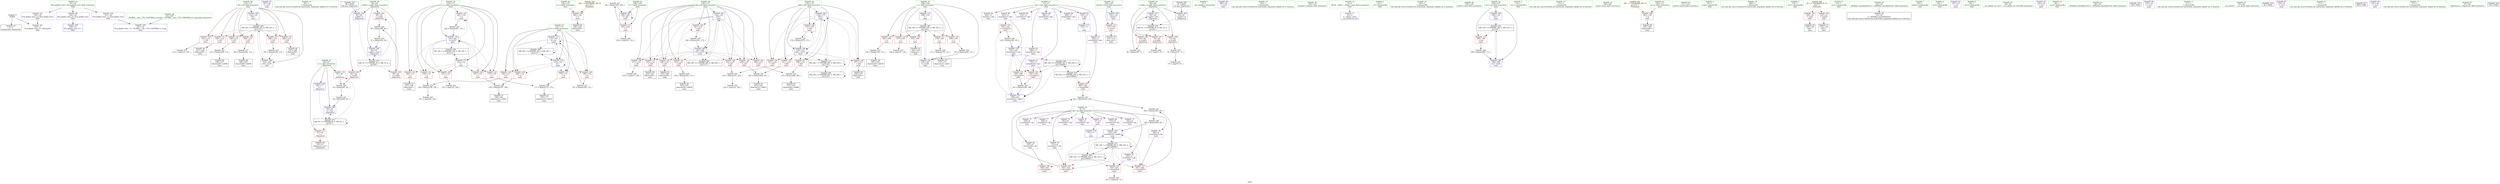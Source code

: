 digraph "SVFG" {
	label="SVFG";

	Node0x55981d3327c0 [shape=record,color=grey,label="{NodeID: 0\nNullPtr}"];
	Node0x55981d3327c0 -> Node0x55981d3539e0[style=solid];
	Node0x55981d3327c0 -> Node0x55981d35b7f0[style=solid];
	Node0x55981d36edd0 [shape=record,color=black,label="{NodeID: 263\nMR_22V_3 = PHI(MR_22V_4, MR_22V_2, )\npts\{115 \}\n}"];
	Node0x55981d36edd0 -> Node0x55981d359ec0[style=dashed];
	Node0x55981d36edd0 -> Node0x55981d359f90[style=dashed];
	Node0x55981d36edd0 -> Node0x55981d35a060[style=dashed];
	Node0x55981d36edd0 -> Node0x55981d35a130[style=dashed];
	Node0x55981d36edd0 -> Node0x55981d35a200[style=dashed];
	Node0x55981d36edd0 -> Node0x55981d35a2d0[style=dashed];
	Node0x55981d36edd0 -> Node0x55981d35cc70[style=dashed];
	Node0x55981d35c790 [shape=record,color=blue,label="{NodeID: 180\n114\<--125\ni30\<--\nmain\n}"];
	Node0x55981d35c790 -> Node0x55981d36edd0[style=dashed];
	Node0x55981d3543c0 [shape=record,color=purple,label="{NodeID: 97\n297\<--26\n\<--.str.5\nmain\n}"];
	Node0x55981d3463e0 [shape=record,color=green,label="{NodeID: 14\n85\<--1\n\<--dummyObj\nCan only get source location for instruction, argument, global var or function.}"];
	Node0x55981d353f90 [shape=record,color=red,label="{NodeID: 111\n97\<--66\n\<--s\n_Z4powwxx\n}"];
	Node0x55981d353f90 -> Node0x55981d354c00[style=solid];
	Node0x55981d352a40 [shape=record,color=green,label="{NodeID: 28\n62\<--63\na.addr\<--a.addr_field_insensitive\n_Z4powwxx\n}"];
	Node0x55981d352a40 -> Node0x55981d354a00[style=solid];
	Node0x55981d352a40 -> Node0x55981d353ab0[style=solid];
	Node0x55981d352a40 -> Node0x55981d353b80[style=solid];
	Node0x55981d352a40 -> Node0x55981d35b8f0[style=solid];
	Node0x55981d352a40 -> Node0x55981d35bc30[style=solid];
	Node0x55981d359ab0 [shape=record,color=red,label="{NodeID: 125\n201\<--110\n\<--j\nmain\n}"];
	Node0x55981d359ab0 -> Node0x55981d3611f0[style=solid];
	Node0x55981d353510 [shape=record,color=green,label="{NodeID: 42\n122\<--123\nn\<--n_field_insensitive\nmain\n}"];
	Node0x55981d353510 -> Node0x55981d35af00[style=solid];
	Node0x55981d360170 [shape=record,color=grey,label="{NodeID: 222\n292 = Binary(291, 293, )\n}"];
	Node0x55981d360170 -> Node0x55981d35cd40[style=solid];
	Node0x55981d35a610 [shape=record,color=red,label="{NodeID: 139\n240\<--116\n\<--j34\nmain\n}"];
	Node0x55981d35a610 -> Node0x55981d3602f0[style=solid];
	Node0x55981d3551b0 [shape=record,color=black,label="{NodeID: 56\n185\<--184\nidxprom19\<--add18\nmain\n}"];
	Node0x55981d3838b0 [shape=record,color=black,label="{NodeID: 319\n60 = PHI()\n0th arg _Z4powwxx }"];
	Node0x55981d3838b0 -> Node0x55981d35b8f0[style=solid];
	Node0x55981d361670 [shape=record,color=grey,label="{NodeID: 236\n171 = Binary(170, 172, )\n}"];
	Node0x55981d361670 -> Node0x55981d355010[style=solid];
	Node0x55981d35b170 [shape=record,color=red,label="{NodeID: 153\n192\<--191\n\<--arrayidx23\nmain\n}"];
	Node0x55981d35b170 -> Node0x55981d361970[style=solid];
	Node0x55981d355d10 [shape=record,color=black,label="{NodeID: 70\n101\<--314\nmain_ret\<--\nmain\n}"];
	Node0x55981d358e60 [shape=record,color=grey,label="{NodeID: 250\n154 = cmp(153, 149, )\n}"];
	Node0x55981d35bd00 [shape=record,color=blue,label="{NodeID: 167\n64\<--94\nb.addr\<--shr\n_Z4powwxx\n}"];
	Node0x55981d35bd00 -> Node0x55981d3724d0[style=dashed];
	Node0x55981d356870 [shape=record,color=purple,label="{NodeID: 84\n165\<--11\narrayidx\<--dp1\nmain\n}"];
	Node0x55981d345ca0 [shape=record,color=green,label="{NodeID: 1\n7\<--1\n__dso_handle\<--dummyObj\nGlob }"];
	Node0x55981d36f2d0 [shape=record,color=black,label="{NodeID: 264\nMR_24V_2 = PHI(MR_24V_4, MR_24V_1, )\npts\{117 \}\n}"];
	Node0x55981d36f2d0 -> Node0x55981d35c860[style=dashed];
	Node0x55981d35c860 [shape=record,color=blue,label="{NodeID: 181\n116\<--125\nj34\<--\nmain\n}"];
	Node0x55981d35c860 -> Node0x55981d35a3a0[style=dashed];
	Node0x55981d35c860 -> Node0x55981d35a470[style=dashed];
	Node0x55981d35c860 -> Node0x55981d35a540[style=dashed];
	Node0x55981d35c860 -> Node0x55981d35a610[style=dashed];
	Node0x55981d35c860 -> Node0x55981d35a6e0[style=dashed];
	Node0x55981d35c860 -> Node0x55981d35a7b0[style=dashed];
	Node0x55981d35c860 -> Node0x55981d35a880[style=dashed];
	Node0x55981d35c860 -> Node0x55981d35a950[style=dashed];
	Node0x55981d35c860 -> Node0x55981d35cba0[style=dashed];
	Node0x55981d35c860 -> Node0x55981d36f2d0[style=dashed];
	Node0x55981d354490 [shape=record,color=purple,label="{NodeID: 98\n309\<--28\n\<--.str.6\nmain\n}"];
	Node0x55981d3464b0 [shape=record,color=green,label="{NodeID: 15\n125\<--1\n\<--dummyObj\nCan only get source location for instruction, argument, global var or function.}"];
	Node0x55981d354060 [shape=record,color=red,label="{NodeID: 112\n314\<--102\n\<--retval\nmain\n}"];
	Node0x55981d354060 -> Node0x55981d355d10[style=solid];
	Node0x55981d352ad0 [shape=record,color=green,label="{NodeID: 29\n64\<--65\nb.addr\<--b.addr_field_insensitive\n_Z4powwxx\n}"];
	Node0x55981d352ad0 -> Node0x55981d353c50[style=solid];
	Node0x55981d352ad0 -> Node0x55981d353d20[style=solid];
	Node0x55981d352ad0 -> Node0x55981d353df0[style=solid];
	Node0x55981d352ad0 -> Node0x55981d35b9c0[style=solid];
	Node0x55981d352ad0 -> Node0x55981d35bd00[style=solid];
	Node0x55981d359b80 [shape=record,color=red,label="{NodeID: 126\n158\<--112\n\<--k\nmain\n}"];
	Node0x55981d359b80 -> Node0x55981d3605f0[style=solid];
	Node0x55981d3535e0 [shape=record,color=green,label="{NodeID: 43\n130\<--131\nfreopen\<--freopen_field_insensitive\n}"];
	Node0x55981d3602f0 [shape=record,color=grey,label="{NodeID: 223\n242 = Binary(240, 241, )\n}"];
	Node0x55981d3602f0 -> Node0x55981d3555c0[style=solid];
	Node0x55981d35a6e0 [shape=record,color=red,label="{NodeID: 140\n249\<--116\n\<--j34\nmain\n}"];
	Node0x55981d35a6e0 -> Node0x55981d355760[style=solid];
	Node0x55981d355280 [shape=record,color=black,label="{NodeID: 57\n190\<--189\nidxprom22\<--add21\nmain\n}"];
	Node0x55981d383a40 [shape=record,color=black,label="{NodeID: 320\n61 = PHI()\n1st arg _Z4powwxx }"];
	Node0x55981d383a40 -> Node0x55981d35b9c0[style=solid];
	Node0x55981d3617f0 [shape=record,color=grey,label="{NodeID: 237\n197 = Binary(196, 172, )\n}"];
	Node0x55981d3617f0 -> Node0x55981d35c520[style=solid];
	Node0x55981d35b240 [shape=record,color=red,label="{NodeID: 154\n226\<--225\n\<--arrayidx41\nmain\n}"];
	Node0x55981d35b240 -> Node0x55981d359160[style=solid];
	Node0x55981d355de0 [shape=record,color=purple,label="{NodeID: 71\n41\<--4\n\<--_ZStL8__ioinit\n__cxx_global_var_init\n}"];
	Node0x55981d358fe0 [shape=record,color=grey,label="{NodeID: 251\n213 = cmp(212, 149, )\n}"];
	Node0x55981d35bdd0 [shape=record,color=blue,label="{NodeID: 168\n102\<--125\nretval\<--\nmain\n}"];
	Node0x55981d35bdd0 -> Node0x55981d354060[style=dashed];
	Node0x55981d356940 [shape=record,color=purple,label="{NodeID: 85\n168\<--11\narrayidx10\<--dp1\nmain\n}"];
	Node0x55981d356940 -> Node0x55981d35afd0[style=solid];
	Node0x55981d345e20 [shape=record,color=green,label="{NodeID: 2\n14\<--1\n.str\<--dummyObj\nGlob }"];
	Node0x55981d36f7d0 [shape=record,color=black,label="{NodeID: 265\nMR_26V_2 = PHI(MR_26V_3, MR_26V_1, )\npts\{119 \}\n}"];
	Node0x55981d36f7d0 -> Node0x55981d35c930[style=dashed];
	Node0x55981d36f7d0 -> Node0x55981d36f7d0[style=dashed];
	Node0x55981d36f7d0 -> Node0x55981d3715d0[style=dashed];
	Node0x55981d35c930 [shape=record,color=blue,label="{NodeID: 182\n118\<--172\nk43\<--\nmain\n}"];
	Node0x55981d35c930 -> Node0x55981d35aa20[style=dashed];
	Node0x55981d35c930 -> Node0x55981d35aaf0[style=dashed];
	Node0x55981d35c930 -> Node0x55981d35abc0[style=dashed];
	Node0x55981d35c930 -> Node0x55981d35ac90[style=dashed];
	Node0x55981d35c930 -> Node0x55981d35ad60[style=dashed];
	Node0x55981d35c930 -> Node0x55981d35cad0[style=dashed];
	Node0x55981d35c930 -> Node0x55981d3715d0[style=dashed];
	Node0x55981d354560 [shape=record,color=purple,label="{NodeID: 99\n330\<--30\nllvm.global_ctors_0\<--llvm.global_ctors\nGlob }"];
	Node0x55981d354560 -> Node0x55981d35b650[style=solid];
	Node0x55981d346580 [shape=record,color=green,label="{NodeID: 16\n149\<--1\n\<--dummyObj\nCan only get source location for instruction, argument, global var or function.}"];
	Node0x55981d354130 [shape=record,color=red,label="{NodeID: 113\n291\<--104\n\<--T\nmain\n}"];
	Node0x55981d354130 -> Node0x55981d360170[style=solid];
	Node0x55981d354130 -> Node0x55981d358ce0[style=solid];
	Node0x55981d352b60 [shape=record,color=green,label="{NodeID: 30\n66\<--67\ns\<--s_field_insensitive\n_Z4powwxx\n}"];
	Node0x55981d352b60 -> Node0x55981d353ec0[style=solid];
	Node0x55981d352b60 -> Node0x55981d353f90[style=solid];
	Node0x55981d352b60 -> Node0x55981d35ba90[style=solid];
	Node0x55981d352b60 -> Node0x55981d35bb60[style=solid];
	Node0x55981d359c50 [shape=record,color=red,label="{NodeID: 127\n176\<--112\n\<--k\nmain\n}"];
	Node0x55981d359c50 -> Node0x55981d361af0[style=solid];
	Node0x55981d3536e0 [shape=record,color=green,label="{NodeID: 44\n139\<--140\nscanf\<--scanf_field_insensitive\n}"];
	Node0x55981d360470 [shape=record,color=grey,label="{NodeID: 224\n94 = Binary(93, 71, )\n}"];
	Node0x55981d360470 -> Node0x55981d35bd00[style=solid];
	Node0x55981d35a7b0 [shape=record,color=red,label="{NodeID: 141\n253\<--116\n\<--j34\nmain\n}"];
	Node0x55981d35a7b0 -> Node0x55981d360bf0[style=solid];
	Node0x55981d355350 [shape=record,color=black,label="{NodeID: 58\n221\<--220\nidxprom38\<--\nmain\n}"];
	Node0x55981d361970 [shape=record,color=grey,label="{NodeID: 238\n193 = Binary(192, 85, )\n}"];
	Node0x55981d361970 -> Node0x55981d35c450[style=solid];
	Node0x55981d35b310 [shape=record,color=red,label="{NodeID: 155\n245\<--244\n\<--arrayidx53\nmain\n}"];
	Node0x55981d35b310 -> Node0x55981d361df0[style=solid];
	Node0x55981d355eb0 [shape=record,color=purple,label="{NodeID: 72\n141\<--8\n\<--dp\nmain\n}"];
	Node0x55981d355eb0 -> Node0x55981d35bf70[style=solid];
	Node0x55981d359160 [shape=record,color=grey,label="{NodeID: 252\n227 = cmp(226, 75, )\n}"];
	Node0x55981d35bea0 [shape=record,color=blue,label="{NodeID: 169\n106\<--125\ncas\<--\nmain\n}"];
	Node0x55981d35bea0 -> Node0x55981d36e8d0[style=dashed];
	Node0x55981d356a10 [shape=record,color=purple,label="{NodeID: 86\n174\<--11\narrayidx13\<--dp1\nmain\n}"];
	Node0x55981d332500 [shape=record,color=green,label="{NodeID: 3\n16\<--1\n.str.1\<--dummyObj\nGlob }"];
	Node0x55981d36fcd0 [shape=record,color=black,label="{NodeID: 266\nMR_32V_3 = PHI(MR_32V_4, MR_32V_2, )\npts\{100000 \}\n}"];
	Node0x55981d36fcd0 -> Node0x55981d35b240[style=dashed];
	Node0x55981d36fcd0 -> Node0x55981d35b310[style=dashed];
	Node0x55981d36fcd0 -> Node0x55981d35b3e0[style=dashed];
	Node0x55981d36fcd0 -> Node0x55981d35b580[style=dashed];
	Node0x55981d36fcd0 -> Node0x55981d35ca00[style=dashed];
	Node0x55981d36fcd0 -> Node0x55981d36fcd0[style=dashed];
	Node0x55981d36fcd0 -> Node0x55981d371ad0[style=dashed];
	Node0x55981d35ca00 [shape=record,color=blue,label="{NodeID: 183\n272\<--263\narrayidx70\<--rem64\nmain\n}"];
	Node0x55981d35ca00 -> Node0x55981d35b310[style=dashed];
	Node0x55981d35ca00 -> Node0x55981d35b3e0[style=dashed];
	Node0x55981d35ca00 -> Node0x55981d35ca00[style=dashed];
	Node0x55981d35ca00 -> Node0x55981d371ad0[style=dashed];
	Node0x55981d354660 [shape=record,color=purple,label="{NodeID: 100\n331\<--30\nllvm.global_ctors_1\<--llvm.global_ctors\nGlob }"];
	Node0x55981d354660 -> Node0x55981d35b720[style=solid];
	Node0x55981d346650 [shape=record,color=green,label="{NodeID: 17\n172\<--1\n\<--dummyObj\nCan only get source location for instruction, argument, global var or function.}"];
	Node0x55981d354200 [shape=record,color=red,label="{NodeID: 114\n299\<--106\n\<--cas\nmain\n}"];
	Node0x55981d354200 -> Node0x55981d360a70[style=solid];
	Node0x55981d352bf0 [shape=record,color=green,label="{NodeID: 31\n99\<--100\nmain\<--main_field_insensitive\n}"];
	Node0x55981d3761a0 [shape=record,color=yellow,style=double,label="{NodeID: 294\n28V_1 = ENCHI(MR_28V_0)\npts\{121 \}\nFun[main]}"];
	Node0x55981d3761a0 -> Node0x55981d35ae30[style=dashed];
	Node0x55981d359d20 [shape=record,color=red,label="{NodeID: 128\n188\<--112\n\<--k\nmain\n}"];
	Node0x55981d359d20 -> Node0x55981d358260[style=solid];
	Node0x55981d3537e0 [shape=record,color=green,label="{NodeID: 45\n311\<--312\nprintf\<--printf_field_insensitive\n}"];
	Node0x55981d3605f0 [shape=record,color=grey,label="{NodeID: 225\n160 = Binary(158, 159, )\n}"];
	Node0x55981d3605f0 -> Node0x55981d3586e0[style=solid];
	Node0x55981d35a880 [shape=record,color=red,label="{NodeID: 142\n268\<--116\n\<--j34\nmain\n}"];
	Node0x55981d35a880 -> Node0x55981d35f870[style=solid];
	Node0x55981d355420 [shape=record,color=black,label="{NodeID: 59\n224\<--223\nidxprom40\<--\nmain\n}"];
	Node0x55981d361af0 [shape=record,color=grey,label="{NodeID: 239\n177 = Binary(175, 176, )\n}"];
	Node0x55981d361af0 -> Node0x55981d3550e0[style=solid];
	Node0x55981d35b3e0 [shape=record,color=red,label="{NodeID: 156\n252\<--251\n\<--arrayidx57\nmain\n}"];
	Node0x55981d35b3e0 -> Node0x55981d361070[style=solid];
	Node0x55981d355f80 [shape=record,color=purple,label="{NodeID: 73\n222\<--8\narrayidx39\<--dp\nmain\n}"];
	Node0x55981d364000 [shape=record,color=grey,label="{NodeID: 253\n148 = cmp(147, 149, )\n}"];
	Node0x55981d35bf70 [shape=record,color=blue,label="{NodeID: 170\n141\<--71\n\<--\nmain\n}"];
	Node0x55981d35bf70 -> Node0x55981d36fcd0[style=dashed];
	Node0x55981d356ae0 [shape=record,color=purple,label="{NodeID: 87\n179\<--11\narrayidx16\<--dp1\nmain\n}"];
	Node0x55981d356ae0 -> Node0x55981d35b0a0[style=solid];
	Node0x55981d356ae0 -> Node0x55981d35c380[style=solid];
	Node0x55981d332a80 [shape=record,color=green,label="{NodeID: 4\n18\<--1\nstdin\<--dummyObj\nGlob }"];
	Node0x55981d3701d0 [shape=record,color=black,label="{NodeID: 267\nMR_16V_3 = PHI(MR_16V_4, MR_16V_2, )\npts\{109 \}\n}"];
	Node0x55981d3701d0 -> Node0x55981d359290[style=dashed];
	Node0x55981d3701d0 -> Node0x55981d359360[style=dashed];
	Node0x55981d3701d0 -> Node0x55981d359430[style=dashed];
	Node0x55981d3701d0 -> Node0x55981d359500[style=dashed];
	Node0x55981d3701d0 -> Node0x55981d3595d0[style=dashed];
	Node0x55981d3701d0 -> Node0x55981d35c6c0[style=dashed];
	Node0x55981d35cad0 [shape=record,color=blue,label="{NodeID: 184\n118\<--276\nk43\<--inc72\nmain\n}"];
	Node0x55981d35cad0 -> Node0x55981d35aa20[style=dashed];
	Node0x55981d35cad0 -> Node0x55981d35aaf0[style=dashed];
	Node0x55981d35cad0 -> Node0x55981d35abc0[style=dashed];
	Node0x55981d35cad0 -> Node0x55981d35ac90[style=dashed];
	Node0x55981d35cad0 -> Node0x55981d35ad60[style=dashed];
	Node0x55981d35cad0 -> Node0x55981d35cad0[style=dashed];
	Node0x55981d35cad0 -> Node0x55981d3715d0[style=dashed];
	Node0x55981d354760 [shape=record,color=purple,label="{NodeID: 101\n332\<--30\nllvm.global_ctors_2\<--llvm.global_ctors\nGlob }"];
	Node0x55981d354760 -> Node0x55981d35b7f0[style=solid];
	Node0x55981d346720 [shape=record,color=green,label="{NodeID: 18\n293\<--1\n\<--dummyObj\nCan only get source location for instruction, argument, global var or function.}"];
	Node0x55981d359290 [shape=record,color=red,label="{NodeID: 115\n147\<--108\n\<--i\nmain\n}"];
	Node0x55981d359290 -> Node0x55981d364000[style=solid];
	Node0x55981d352cf0 [shape=record,color=green,label="{NodeID: 32\n102\<--103\nretval\<--retval_field_insensitive\nmain\n}"];
	Node0x55981d352cf0 -> Node0x55981d354060[style=solid];
	Node0x55981d352cf0 -> Node0x55981d35bdd0[style=solid];
	Node0x55981d376280 [shape=record,color=yellow,style=double,label="{NodeID: 295\n30V_1 = ENCHI(MR_30V_0)\npts\{123 \}\nFun[main]}"];
	Node0x55981d376280 -> Node0x55981d35af00[style=dashed];
	Node0x55981d359df0 [shape=record,color=red,label="{NodeID: 129\n196\<--112\n\<--k\nmain\n}"];
	Node0x55981d359df0 -> Node0x55981d3617f0[style=solid];
	Node0x55981d3538e0 [shape=record,color=green,label="{NodeID: 46\n32\<--326\n_GLOBAL__sub_I_TTL.135678942_0_0.cpp\<--_GLOBAL__sub_I_TTL.135678942_0_0.cpp_field_insensitive\n}"];
	Node0x55981d3538e0 -> Node0x55981d35b720[style=solid];
	Node0x55981d360770 [shape=record,color=grey,label="{NodeID: 226\n83 = Binary(81, 82, )\n}"];
	Node0x55981d360770 -> Node0x55981d360ef0[style=solid];
	Node0x55981d35a950 [shape=record,color=red,label="{NodeID: 143\n281\<--116\n\<--j34\nmain\n}"];
	Node0x55981d35a950 -> Node0x55981d35fcf0[style=solid];
	Node0x55981d3554f0 [shape=record,color=black,label="{NodeID: 60\n238\<--237\nidxprom49\<--add48\nmain\n}"];
	Node0x55981d361c70 [shape=record,color=grey,label="{NodeID: 240\n263 = Binary(262, 85, )\n}"];
	Node0x55981d361c70 -> Node0x55981d35ca00[style=solid];
	Node0x55981d35b4b0 [shape=record,color=red,label="{NodeID: 157\n260\<--259\n\<--arrayidx62\nmain\n}"];
	Node0x55981d35b4b0 -> Node0x55981d361070[style=solid];
	Node0x55981d356050 [shape=record,color=purple,label="{NodeID: 74\n225\<--8\narrayidx41\<--dp\nmain\n}"];
	Node0x55981d356050 -> Node0x55981d35b240[style=solid];
	Node0x55981d364180 [shape=record,color=grey,label="{NodeID: 254\n234 = cmp(233, 149, )\n}"];
	Node0x55981d35c040 [shape=record,color=blue,label="{NodeID: 171\n143\<--71\n\<--\nmain\n}"];
	Node0x55981d35c040 -> Node0x55981d3710d0[style=dashed];
	Node0x55981d356bb0 [shape=record,color=purple,label="{NodeID: 88\n186\<--11\narrayidx20\<--dp1\nmain\n}"];
	Node0x55981d3474e0 [shape=record,color=green,label="{NodeID: 5\n19\<--1\n.str.2\<--dummyObj\nGlob }"];
	Node0x55981d3706d0 [shape=record,color=black,label="{NodeID: 268\nMR_18V_2 = PHI(MR_18V_4, MR_18V_1, )\npts\{111 \}\n}"];
	Node0x55981d3706d0 -> Node0x55981d35c1e0[style=dashed];
	Node0x55981d35cba0 [shape=record,color=blue,label="{NodeID: 185\n116\<--282\nj34\<--inc75\nmain\n}"];
	Node0x55981d35cba0 -> Node0x55981d35a3a0[style=dashed];
	Node0x55981d35cba0 -> Node0x55981d35a470[style=dashed];
	Node0x55981d35cba0 -> Node0x55981d35a540[style=dashed];
	Node0x55981d35cba0 -> Node0x55981d35a610[style=dashed];
	Node0x55981d35cba0 -> Node0x55981d35a6e0[style=dashed];
	Node0x55981d35cba0 -> Node0x55981d35a7b0[style=dashed];
	Node0x55981d35cba0 -> Node0x55981d35a880[style=dashed];
	Node0x55981d35cba0 -> Node0x55981d35a950[style=dashed];
	Node0x55981d35cba0 -> Node0x55981d35cba0[style=dashed];
	Node0x55981d35cba0 -> Node0x55981d36f2d0[style=dashed];
	Node0x55981d354860 [shape=record,color=red,label="{NodeID: 102\n126\<--18\n\<--stdin\nmain\n}"];
	Node0x55981d354860 -> Node0x55981d354cd0[style=solid];
	Node0x55981d3467f0 [shape=record,color=green,label="{NodeID: 19\n4\<--6\n_ZStL8__ioinit\<--_ZStL8__ioinit_field_insensitive\nGlob }"];
	Node0x55981d3467f0 -> Node0x55981d355de0[style=solid];
	Node0x55981d359360 [shape=record,color=red,label="{NodeID: 116\n163\<--108\n\<--i\nmain\n}"];
	Node0x55981d359360 -> Node0x55981d354e70[style=solid];
	Node0x55981d352dc0 [shape=record,color=green,label="{NodeID: 33\n104\<--105\nT\<--T_field_insensitive\nmain\n}"];
	Node0x55981d352dc0 -> Node0x55981d354130[style=solid];
	Node0x55981d352dc0 -> Node0x55981d35cd40[style=solid];
	Node0x55981d359ec0 [shape=record,color=red,label="{NodeID: 130\n212\<--114\n\<--i30\nmain\n}"];
	Node0x55981d359ec0 -> Node0x55981d358fe0[style=solid];
	Node0x55981d3539e0 [shape=record,color=black,label="{NodeID: 47\n2\<--3\ndummyVal\<--dummyVal\n}"];
	Node0x55981d3608f0 [shape=record,color=grey,label="{NodeID: 227\n78 = Binary(77, 71, )\n}"];
	Node0x55981d3608f0 -> Node0x55981d3589e0[style=solid];
	Node0x55981d35aa20 [shape=record,color=red,label="{NodeID: 144\n231\<--118\n\<--k43\nmain\n}"];
	Node0x55981d35aa20 -> Node0x55981d358560[style=solid];
	Node0x55981d3555c0 [shape=record,color=black,label="{NodeID: 61\n243\<--242\nidxprom52\<--add51\nmain\n}"];
	Node0x55981d361df0 [shape=record,color=grey,label="{NodeID: 241\n262 = Binary(245, 261, )\n}"];
	Node0x55981d361df0 -> Node0x55981d361c70[style=solid];
	Node0x55981d35b580 [shape=record,color=red,label="{NodeID: 158\n308\<--307\n\<--arrayidx85\nmain\n}"];
	Node0x55981d356120 [shape=record,color=purple,label="{NodeID: 75\n239\<--8\narrayidx50\<--dp\nmain\n}"];
	Node0x55981d35c110 [shape=record,color=blue,label="{NodeID: 172\n108\<--125\ni\<--\nmain\n}"];
	Node0x55981d35c110 -> Node0x55981d3701d0[style=dashed];
	Node0x55981d356c80 [shape=record,color=purple,label="{NodeID: 89\n191\<--11\narrayidx23\<--dp1\nmain\n}"];
	Node0x55981d356c80 -> Node0x55981d35b170[style=solid];
	Node0x55981d356c80 -> Node0x55981d35c450[style=solid];
	Node0x55981d347570 [shape=record,color=green,label="{NodeID: 6\n21\<--1\n.str.3\<--dummyObj\nGlob }"];
	Node0x55981d370bd0 [shape=record,color=black,label="{NodeID: 269\nMR_20V_2 = PHI(MR_20V_3, MR_20V_1, )\npts\{113 \}\n}"];
	Node0x55981d370bd0 -> Node0x55981d35c2b0[style=dashed];
	Node0x55981d370bd0 -> Node0x55981d370bd0[style=dashed];
	Node0x55981d35cc70 [shape=record,color=blue,label="{NodeID: 186\n114\<--287\ni30\<--inc78\nmain\n}"];
	Node0x55981d35cc70 -> Node0x55981d36edd0[style=dashed];
	Node0x55981d354930 [shape=record,color=red,label="{NodeID: 103\n132\<--23\n\<--stdout\nmain\n}"];
	Node0x55981d354930 -> Node0x55981d354da0[style=solid];
	Node0x55981d3525c0 [shape=record,color=green,label="{NodeID: 20\n8\<--10\ndp\<--dp_field_insensitive\nGlob }"];
	Node0x55981d3525c0 -> Node0x55981d355eb0[style=solid];
	Node0x55981d3525c0 -> Node0x55981d355f80[style=solid];
	Node0x55981d3525c0 -> Node0x55981d356050[style=solid];
	Node0x55981d3525c0 -> Node0x55981d356120[style=solid];
	Node0x55981d3525c0 -> Node0x55981d3561f0[style=solid];
	Node0x55981d3525c0 -> Node0x55981d3562c0[style=solid];
	Node0x55981d3525c0 -> Node0x55981d356390[style=solid];
	Node0x55981d3525c0 -> Node0x55981d356460[style=solid];
	Node0x55981d3525c0 -> Node0x55981d356530[style=solid];
	Node0x55981d3525c0 -> Node0x55981d356600[style=solid];
	Node0x55981d3525c0 -> Node0x55981d3566d0[style=solid];
	Node0x55981d359430 [shape=record,color=red,label="{NodeID: 117\n170\<--108\n\<--i\nmain\n}"];
	Node0x55981d359430 -> Node0x55981d361670[style=solid];
	Node0x55981d352e90 [shape=record,color=green,label="{NodeID: 34\n106\<--107\ncas\<--cas_field_insensitive\nmain\n}"];
	Node0x55981d352e90 -> Node0x55981d354200[style=solid];
	Node0x55981d352e90 -> Node0x55981d35bea0[style=solid];
	Node0x55981d352e90 -> Node0x55981d35ce10[style=solid];
	Node0x55981d359f90 [shape=record,color=red,label="{NodeID: 131\n220\<--114\n\<--i30\nmain\n}"];
	Node0x55981d359f90 -> Node0x55981d355350[style=solid];
	Node0x55981d354b00 [shape=record,color=black,label="{NodeID: 48\n43\<--44\n\<--_ZNSt8ios_base4InitD1Ev\nCan only get source location for instruction, argument, global var or function.}"];
	Node0x55981d360a70 [shape=record,color=grey,label="{NodeID: 228\n300 = Binary(299, 172, )\n}"];
	Node0x55981d360a70 -> Node0x55981d35ce10[style=solid];
	Node0x55981d35aaf0 [shape=record,color=red,label="{NodeID: 145\n241\<--118\n\<--k43\nmain\n}"];
	Node0x55981d35aaf0 -> Node0x55981d3602f0[style=solid];
	Node0x55981d355690 [shape=record,color=black,label="{NodeID: 62\n247\<--246\nidxprom54\<--\nmain\n}"];
	Node0x55981d358260 [shape=record,color=grey,label="{NodeID: 242\n189 = Binary(187, 188, )\n}"];
	Node0x55981d358260 -> Node0x55981d355280[style=solid];
	Node0x55981d35b650 [shape=record,color=blue,label="{NodeID: 159\n330\<--31\nllvm.global_ctors_0\<--\nGlob }"];
	Node0x55981d3561f0 [shape=record,color=purple,label="{NodeID: 76\n244\<--8\narrayidx53\<--dp\nmain\n}"];
	Node0x55981d3561f0 -> Node0x55981d35b310[style=solid];
	Node0x55981d35c1e0 [shape=record,color=blue,label="{NodeID: 173\n110\<--125\nj\<--\nmain\n}"];
	Node0x55981d35c1e0 -> Node0x55981d3596a0[style=dashed];
	Node0x55981d35c1e0 -> Node0x55981d359770[style=dashed];
	Node0x55981d35c1e0 -> Node0x55981d359840[style=dashed];
	Node0x55981d35c1e0 -> Node0x55981d359910[style=dashed];
	Node0x55981d35c1e0 -> Node0x55981d3599e0[style=dashed];
	Node0x55981d35c1e0 -> Node0x55981d359ab0[style=dashed];
	Node0x55981d35c1e0 -> Node0x55981d35c5f0[style=dashed];
	Node0x55981d35c1e0 -> Node0x55981d3706d0[style=dashed];
	Node0x55981d356d50 [shape=record,color=purple,label="{NodeID: 90\n256\<--11\narrayidx60\<--dp1\nmain\n}"];
	Node0x55981d347340 [shape=record,color=green,label="{NodeID: 7\n23\<--1\nstdout\<--dummyObj\nGlob }"];
	Node0x55981d3710d0 [shape=record,color=black,label="{NodeID: 270\nMR_34V_3 = PHI(MR_34V_4, MR_34V_2, )\npts\{130000 \}\n}"];
	Node0x55981d3710d0 -> Node0x55981d35b4b0[style=dashed];
	Node0x55981d3710d0 -> Node0x55981d36ded0[style=dashed];
	Node0x55981d35cd40 [shape=record,color=blue,label="{NodeID: 187\n104\<--292\nT\<--dec\nmain\n}"];
	Node0x55981d35cd40 -> Node0x55981d354130[style=dashed];
	Node0x55981d35cd40 -> Node0x55981d35cd40[style=dashed];
	Node0x55981d354a00 [shape=record,color=red,label="{NodeID: 104\n82\<--62\n\<--a.addr\n_Z4powwxx\n}"];
	Node0x55981d354a00 -> Node0x55981d360770[style=solid];
	Node0x55981d352650 [shape=record,color=green,label="{NodeID: 21\n11\<--13\ndp1\<--dp1_field_insensitive\nGlob }"];
	Node0x55981d352650 -> Node0x55981d3567a0[style=solid];
	Node0x55981d352650 -> Node0x55981d356870[style=solid];
	Node0x55981d352650 -> Node0x55981d356940[style=solid];
	Node0x55981d352650 -> Node0x55981d356a10[style=solid];
	Node0x55981d352650 -> Node0x55981d356ae0[style=solid];
	Node0x55981d352650 -> Node0x55981d356bb0[style=solid];
	Node0x55981d352650 -> Node0x55981d356c80[style=solid];
	Node0x55981d352650 -> Node0x55981d356d50[style=solid];
	Node0x55981d352650 -> Node0x55981d356e20[style=solid];
	Node0x55981d3758b0 [shape=record,color=yellow,style=double,label="{NodeID: 284\n8V_1 = ENCHI(MR_8V_0)\npts\{1 \}\nFun[main]}"];
	Node0x55981d3758b0 -> Node0x55981d354860[style=dashed];
	Node0x55981d3758b0 -> Node0x55981d354930[style=dashed];
	Node0x55981d359500 [shape=record,color=red,label="{NodeID: 118\n183\<--108\n\<--i\nmain\n}"];
	Node0x55981d359500 -> Node0x55981d35f770[style=solid];
	Node0x55981d352f60 [shape=record,color=green,label="{NodeID: 35\n108\<--109\ni\<--i_field_insensitive\nmain\n}"];
	Node0x55981d352f60 -> Node0x55981d359290[style=solid];
	Node0x55981d352f60 -> Node0x55981d359360[style=solid];
	Node0x55981d352f60 -> Node0x55981d359430[style=solid];
	Node0x55981d352f60 -> Node0x55981d359500[style=solid];
	Node0x55981d352f60 -> Node0x55981d3595d0[style=solid];
	Node0x55981d352f60 -> Node0x55981d35c110[style=solid];
	Node0x55981d352f60 -> Node0x55981d35c6c0[style=solid];
	Node0x55981d35f770 [shape=record,color=grey,label="{NodeID: 215\n184 = Binary(183, 172, )\n}"];
	Node0x55981d35f770 -> Node0x55981d3551b0[style=solid];
	Node0x55981d35a060 [shape=record,color=red,label="{NodeID: 132\n236\<--114\n\<--i30\nmain\n}"];
	Node0x55981d35a060 -> Node0x55981d35fff0[style=solid];
	Node0x55981d354c00 [shape=record,color=black,label="{NodeID: 49\n59\<--97\n_Z4powwxx_ret\<--\n_Z4powwxx\n}"];
	Node0x55981d360bf0 [shape=record,color=grey,label="{NodeID: 229\n254 = Binary(253, 172, )\n}"];
	Node0x55981d360bf0 -> Node0x55981d355830[style=solid];
	Node0x55981d35abc0 [shape=record,color=red,label="{NodeID: 146\n257\<--118\n\<--k43\nmain\n}"];
	Node0x55981d35abc0 -> Node0x55981d355900[style=solid];
	Node0x55981d355760 [shape=record,color=black,label="{NodeID: 63\n250\<--249\nidxprom56\<--\nmain\n}"];
	Node0x55981d3583e0 [shape=record,color=grey,label="{NodeID: 243\n181 = Binary(180, 169, )\n}"];
	Node0x55981d3583e0 -> Node0x55981d35c380[style=solid];
	Node0x55981d35b720 [shape=record,color=blue,label="{NodeID: 160\n331\<--32\nllvm.global_ctors_1\<--_GLOBAL__sub_I_TTL.135678942_0_0.cpp\nGlob }"];
	Node0x55981d3562c0 [shape=record,color=purple,label="{NodeID: 77\n248\<--8\narrayidx55\<--dp\nmain\n}"];
	Node0x55981d35c2b0 [shape=record,color=blue,label="{NodeID: 174\n112\<--125\nk\<--\nmain\n}"];
	Node0x55981d35c2b0 -> Node0x55981d359b80[style=dashed];
	Node0x55981d35c2b0 -> Node0x55981d359c50[style=dashed];
	Node0x55981d35c2b0 -> Node0x55981d359d20[style=dashed];
	Node0x55981d35c2b0 -> Node0x55981d359df0[style=dashed];
	Node0x55981d35c2b0 -> Node0x55981d35c2b0[style=dashed];
	Node0x55981d35c2b0 -> Node0x55981d35c520[style=dashed];
	Node0x55981d35c2b0 -> Node0x55981d370bd0[style=dashed];
	Node0x55981d356e20 [shape=record,color=purple,label="{NodeID: 91\n259\<--11\narrayidx62\<--dp1\nmain\n}"];
	Node0x55981d356e20 -> Node0x55981d35b4b0[style=solid];
	Node0x55981d3473d0 [shape=record,color=green,label="{NodeID: 8\n24\<--1\n.str.4\<--dummyObj\nGlob }"];
	Node0x55981d3715d0 [shape=record,color=black,label="{NodeID: 271\nMR_26V_7 = PHI(MR_26V_5, MR_26V_3, )\npts\{119 \}\n}"];
	Node0x55981d3715d0 -> Node0x55981d35c930[style=dashed];
	Node0x55981d3715d0 -> Node0x55981d36f7d0[style=dashed];
	Node0x55981d3715d0 -> Node0x55981d3715d0[style=dashed];
	Node0x55981d35ce10 [shape=record,color=blue,label="{NodeID: 188\n106\<--300\ncas\<--inc81\nmain\n}"];
	Node0x55981d35ce10 -> Node0x55981d36e8d0[style=dashed];
	Node0x55981d353ab0 [shape=record,color=red,label="{NodeID: 105\n88\<--62\n\<--a.addr\n_Z4powwxx\n}"];
	Node0x55981d353ab0 -> Node0x55981d360d70[style=solid];
	Node0x55981d3526e0 [shape=record,color=green,label="{NodeID: 22\n30\<--34\nllvm.global_ctors\<--llvm.global_ctors_field_insensitive\nGlob }"];
	Node0x55981d3526e0 -> Node0x55981d354560[style=solid];
	Node0x55981d3526e0 -> Node0x55981d354660[style=solid];
	Node0x55981d3526e0 -> Node0x55981d354760[style=solid];
	Node0x55981d3595d0 [shape=record,color=red,label="{NodeID: 119\n206\<--108\n\<--i\nmain\n}"];
	Node0x55981d3595d0 -> Node0x55981d361370[style=solid];
	Node0x55981d353030 [shape=record,color=green,label="{NodeID: 36\n110\<--111\nj\<--j_field_insensitive\nmain\n}"];
	Node0x55981d353030 -> Node0x55981d3596a0[style=solid];
	Node0x55981d353030 -> Node0x55981d359770[style=solid];
	Node0x55981d353030 -> Node0x55981d359840[style=solid];
	Node0x55981d353030 -> Node0x55981d359910[style=solid];
	Node0x55981d353030 -> Node0x55981d3599e0[style=solid];
	Node0x55981d353030 -> Node0x55981d359ab0[style=solid];
	Node0x55981d353030 -> Node0x55981d35c1e0[style=solid];
	Node0x55981d353030 -> Node0x55981d35c5f0[style=solid];
	Node0x55981d35f870 [shape=record,color=grey,label="{NodeID: 216\n270 = Binary(268, 269, )\n}"];
	Node0x55981d35f870 -> Node0x55981d355aa0[style=solid];
	Node0x55981d35a130 [shape=record,color=red,label="{NodeID: 133\n246\<--114\n\<--i30\nmain\n}"];
	Node0x55981d35a130 -> Node0x55981d355690[style=solid];
	Node0x55981d354cd0 [shape=record,color=black,label="{NodeID: 50\n129\<--126\ncall\<--\nmain\n}"];
	Node0x55981d360d70 [shape=record,color=grey,label="{NodeID: 230\n90 = Binary(88, 89, )\n}"];
	Node0x55981d360d70 -> Node0x55981d3614f0[style=solid];
	Node0x55981d35ac90 [shape=record,color=red,label="{NodeID: 147\n269\<--118\n\<--k43\nmain\n}"];
	Node0x55981d35ac90 -> Node0x55981d35f870[style=solid];
	Node0x55981d355830 [shape=record,color=black,label="{NodeID: 64\n255\<--254\nidxprom59\<--add58\nmain\n}"];
	Node0x55981d358560 [shape=record,color=grey,label="{NodeID: 244\n233 = Binary(231, 232, )\n}"];
	Node0x55981d358560 -> Node0x55981d364180[style=solid];
	Node0x55981d35b7f0 [shape=record,color=blue, style = dotted,label="{NodeID: 161\n332\<--3\nllvm.global_ctors_2\<--dummyVal\nGlob }"];
	Node0x55981d356390 [shape=record,color=purple,label="{NodeID: 78\n251\<--8\narrayidx57\<--dp\nmain\n}"];
	Node0x55981d356390 -> Node0x55981d35b3e0[style=solid];
	Node0x55981d35c380 [shape=record,color=blue,label="{NodeID: 175\n179\<--181\narrayidx16\<--add17\nmain\n}"];
	Node0x55981d35c380 -> Node0x55981d35b170[style=dashed];
	Node0x55981d35c380 -> Node0x55981d35c450[style=dashed];
	Node0x55981d356ef0 [shape=record,color=purple,label="{NodeID: 92\n127\<--14\n\<--.str\nmain\n}"];
	Node0x55981d346e40 [shape=record,color=green,label="{NodeID: 9\n26\<--1\n.str.5\<--dummyObj\nGlob }"];
	Node0x55981d371ad0 [shape=record,color=black,label="{NodeID: 272\nMR_32V_7 = PHI(MR_32V_5, MR_32V_4, )\npts\{100000 \}\n}"];
	Node0x55981d371ad0 -> Node0x55981d35b240[style=dashed];
	Node0x55981d371ad0 -> Node0x55981d35b310[style=dashed];
	Node0x55981d371ad0 -> Node0x55981d35b3e0[style=dashed];
	Node0x55981d371ad0 -> Node0x55981d35ca00[style=dashed];
	Node0x55981d371ad0 -> Node0x55981d36fcd0[style=dashed];
	Node0x55981d371ad0 -> Node0x55981d371ad0[style=dashed];
	Node0x55981d353b80 [shape=record,color=red,label="{NodeID: 106\n89\<--62\n\<--a.addr\n_Z4powwxx\n}"];
	Node0x55981d353b80 -> Node0x55981d360d70[style=solid];
	Node0x55981d352770 [shape=record,color=green,label="{NodeID: 23\n35\<--36\n__cxx_global_var_init\<--__cxx_global_var_init_field_insensitive\n}"];
	Node0x55981d3596a0 [shape=record,color=red,label="{NodeID: 120\n153\<--110\n\<--j\nmain\n}"];
	Node0x55981d3596a0 -> Node0x55981d358e60[style=solid];
	Node0x55981d353100 [shape=record,color=green,label="{NodeID: 37\n112\<--113\nk\<--k_field_insensitive\nmain\n}"];
	Node0x55981d353100 -> Node0x55981d359b80[style=solid];
	Node0x55981d353100 -> Node0x55981d359c50[style=solid];
	Node0x55981d353100 -> Node0x55981d359d20[style=solid];
	Node0x55981d353100 -> Node0x55981d359df0[style=solid];
	Node0x55981d353100 -> Node0x55981d35c2b0[style=solid];
	Node0x55981d353100 -> Node0x55981d35c520[style=solid];
	Node0x55981d35f9f0 [shape=record,color=grey,label="{NodeID: 217\n265 = Binary(264, 172, )\n}"];
	Node0x55981d35f9f0 -> Node0x55981d3559d0[style=solid];
	Node0x55981d35a200 [shape=record,color=red,label="{NodeID: 134\n264\<--114\n\<--i30\nmain\n}"];
	Node0x55981d35a200 -> Node0x55981d35f9f0[style=solid];
	Node0x55981d354da0 [shape=record,color=black,label="{NodeID: 51\n135\<--132\ncall1\<--\nmain\n}"];
	Node0x55981d360ef0 [shape=record,color=grey,label="{NodeID: 231\n84 = Binary(83, 85, )\n}"];
	Node0x55981d360ef0 -> Node0x55981d35bb60[style=solid];
	Node0x55981d35ad60 [shape=record,color=red,label="{NodeID: 148\n275\<--118\n\<--k43\nmain\n}"];
	Node0x55981d35ad60 -> Node0x55981d35fe70[style=solid];
	Node0x55981d355900 [shape=record,color=black,label="{NodeID: 65\n258\<--257\nidxprom61\<--\nmain\n}"];
	Node0x55981d3586e0 [shape=record,color=grey,label="{NodeID: 245\n161 = cmp(160, 149, )\n}"];
	Node0x55981d35b8f0 [shape=record,color=blue,label="{NodeID: 162\n62\<--60\na.addr\<--a\n_Z4powwxx\n}"];
	Node0x55981d35b8f0 -> Node0x55981d371fd0[style=dashed];
	Node0x55981d356460 [shape=record,color=purple,label="{NodeID: 79\n267\<--8\narrayidx67\<--dp\nmain\n}"];
	Node0x55981d35c450 [shape=record,color=blue,label="{NodeID: 176\n191\<--193\narrayidx23\<--rem\nmain\n}"];
	Node0x55981d35c450 -> Node0x55981d35afd0[style=dashed];
	Node0x55981d35c450 -> Node0x55981d35b0a0[style=dashed];
	Node0x55981d35c450 -> Node0x55981d35c380[style=dashed];
	Node0x55981d35c450 -> Node0x55981d36ded0[style=dashed];
	Node0x55981d356fc0 [shape=record,color=purple,label="{NodeID: 93\n128\<--16\n\<--.str.1\nmain\n}"];
	Node0x55981d346ed0 [shape=record,color=green,label="{NodeID: 10\n28\<--1\n.str.6\<--dummyObj\nGlob }"];
	Node0x55981d371fd0 [shape=record,color=black,label="{NodeID: 273\nMR_2V_3 = PHI(MR_2V_4, MR_2V_2, )\npts\{63 \}\n}"];
	Node0x55981d371fd0 -> Node0x55981d354a00[style=dashed];
	Node0x55981d371fd0 -> Node0x55981d353ab0[style=dashed];
	Node0x55981d371fd0 -> Node0x55981d353b80[style=dashed];
	Node0x55981d371fd0 -> Node0x55981d35bc30[style=dashed];
	Node0x55981d353c50 [shape=record,color=red,label="{NodeID: 107\n73\<--64\n\<--b.addr\n_Z4powwxx\n}"];
	Node0x55981d353c50 -> Node0x55981d358b60[style=solid];
	Node0x55981d352800 [shape=record,color=green,label="{NodeID: 24\n39\<--40\n_ZNSt8ios_base4InitC1Ev\<--_ZNSt8ios_base4InitC1Ev_field_insensitive\n}"];
	Node0x55981d359770 [shape=record,color=red,label="{NodeID: 121\n159\<--110\n\<--j\nmain\n}"];
	Node0x55981d359770 -> Node0x55981d3605f0[style=solid];
	Node0x55981d3531d0 [shape=record,color=green,label="{NodeID: 38\n114\<--115\ni30\<--i30_field_insensitive\nmain\n}"];
	Node0x55981d3531d0 -> Node0x55981d359ec0[style=solid];
	Node0x55981d3531d0 -> Node0x55981d359f90[style=solid];
	Node0x55981d3531d0 -> Node0x55981d35a060[style=solid];
	Node0x55981d3531d0 -> Node0x55981d35a130[style=solid];
	Node0x55981d3531d0 -> Node0x55981d35a200[style=solid];
	Node0x55981d3531d0 -> Node0x55981d35a2d0[style=solid];
	Node0x55981d3531d0 -> Node0x55981d35c790[style=solid];
	Node0x55981d3531d0 -> Node0x55981d35cc70[style=solid];
	Node0x55981d35fb70 [shape=record,color=grey,label="{NodeID: 218\n287 = Binary(286, 172, )\n}"];
	Node0x55981d35fb70 -> Node0x55981d35cc70[style=solid];
	Node0x55981d35a2d0 [shape=record,color=red,label="{NodeID: 135\n286\<--114\n\<--i30\nmain\n}"];
	Node0x55981d35a2d0 -> Node0x55981d35fb70[style=solid];
	Node0x55981d354e70 [shape=record,color=black,label="{NodeID: 52\n164\<--163\nidxprom\<--\nmain\n}"];
	Node0x55981d076ff0 [shape=record,color=black,label="{NodeID: 315\n138 = PHI()\n}"];
	Node0x55981d361070 [shape=record,color=grey,label="{NodeID: 232\n261 = Binary(252, 260, )\n}"];
	Node0x55981d361070 -> Node0x55981d361df0[style=solid];
	Node0x55981d35ae30 [shape=record,color=red,label="{NodeID: 149\n302\<--120\n\<--m\nmain\n}"];
	Node0x55981d35ae30 -> Node0x55981d355b70[style=solid];
	Node0x55981d3559d0 [shape=record,color=black,label="{NodeID: 66\n266\<--265\nidxprom66\<--add65\nmain\n}"];
	Node0x55981d358860 [shape=record,color=grey,label="{NodeID: 246\n218 = cmp(217, 149, )\n}"];
	Node0x55981d35b9c0 [shape=record,color=blue,label="{NodeID: 163\n64\<--61\nb.addr\<--b\n_Z4powwxx\n}"];
	Node0x55981d35b9c0 -> Node0x55981d3724d0[style=dashed];
	Node0x55981d356530 [shape=record,color=purple,label="{NodeID: 80\n272\<--8\narrayidx70\<--dp\nmain\n}"];
	Node0x55981d356530 -> Node0x55981d35ca00[style=solid];
	Node0x55981d36ded0 [shape=record,color=black,label="{NodeID: 260\nMR_34V_4 = PHI(MR_34V_5, MR_34V_3, )\npts\{130000 \}\n}"];
	Node0x55981d36ded0 -> Node0x55981d35afd0[style=dashed];
	Node0x55981d36ded0 -> Node0x55981d35b0a0[style=dashed];
	Node0x55981d36ded0 -> Node0x55981d35c380[style=dashed];
	Node0x55981d36ded0 -> Node0x55981d36ded0[style=dashed];
	Node0x55981d36ded0 -> Node0x55981d3710d0[style=dashed];
	Node0x55981d35c520 [shape=record,color=blue,label="{NodeID: 177\n112\<--197\nk\<--inc\nmain\n}"];
	Node0x55981d35c520 -> Node0x55981d359b80[style=dashed];
	Node0x55981d35c520 -> Node0x55981d359c50[style=dashed];
	Node0x55981d35c520 -> Node0x55981d359d20[style=dashed];
	Node0x55981d35c520 -> Node0x55981d359df0[style=dashed];
	Node0x55981d35c520 -> Node0x55981d35c2b0[style=dashed];
	Node0x55981d35c520 -> Node0x55981d35c520[style=dashed];
	Node0x55981d35c520 -> Node0x55981d370bd0[style=dashed];
	Node0x55981d357090 [shape=record,color=purple,label="{NodeID: 94\n133\<--19\n\<--.str.2\nmain\n}"];
	Node0x55981d347140 [shape=record,color=green,label="{NodeID: 11\n31\<--1\n\<--dummyObj\nCan only get source location for instruction, argument, global var or function.}"];
	Node0x55981d3724d0 [shape=record,color=black,label="{NodeID: 274\nMR_4V_3 = PHI(MR_4V_4, MR_4V_2, )\npts\{65 \}\n}"];
	Node0x55981d3724d0 -> Node0x55981d353c50[style=dashed];
	Node0x55981d3724d0 -> Node0x55981d353d20[style=dashed];
	Node0x55981d3724d0 -> Node0x55981d353df0[style=dashed];
	Node0x55981d3724d0 -> Node0x55981d35bd00[style=dashed];
	Node0x55981d353d20 [shape=record,color=red,label="{NodeID: 108\n77\<--64\n\<--b.addr\n_Z4powwxx\n}"];
	Node0x55981d353d20 -> Node0x55981d3608f0[style=solid];
	Node0x55981d352890 [shape=record,color=green,label="{NodeID: 25\n45\<--46\n__cxa_atexit\<--__cxa_atexit_field_insensitive\n}"];
	Node0x55981d359840 [shape=record,color=red,label="{NodeID: 122\n166\<--110\n\<--j\nmain\n}"];
	Node0x55981d359840 -> Node0x55981d354f40[style=solid];
	Node0x55981d3532a0 [shape=record,color=green,label="{NodeID: 39\n116\<--117\nj34\<--j34_field_insensitive\nmain\n}"];
	Node0x55981d3532a0 -> Node0x55981d35a3a0[style=solid];
	Node0x55981d3532a0 -> Node0x55981d35a470[style=solid];
	Node0x55981d3532a0 -> Node0x55981d35a540[style=solid];
	Node0x55981d3532a0 -> Node0x55981d35a610[style=solid];
	Node0x55981d3532a0 -> Node0x55981d35a6e0[style=solid];
	Node0x55981d3532a0 -> Node0x55981d35a7b0[style=solid];
	Node0x55981d3532a0 -> Node0x55981d35a880[style=solid];
	Node0x55981d3532a0 -> Node0x55981d35a950[style=solid];
	Node0x55981d3532a0 -> Node0x55981d35c860[style=solid];
	Node0x55981d3532a0 -> Node0x55981d35cba0[style=solid];
	Node0x55981d35fcf0 [shape=record,color=grey,label="{NodeID: 219\n282 = Binary(281, 172, )\n}"];
	Node0x55981d35fcf0 -> Node0x55981d35cba0[style=solid];
	Node0x55981d35a3a0 [shape=record,color=red,label="{NodeID: 136\n217\<--116\n\<--j34\nmain\n}"];
	Node0x55981d35a3a0 -> Node0x55981d358860[style=solid];
	Node0x55981d354f40 [shape=record,color=black,label="{NodeID: 53\n167\<--166\nidxprom9\<--\nmain\n}"];
	Node0x55981d382eb0 [shape=record,color=black,label="{NodeID: 316\n42 = PHI()\n}"];
	Node0x55981d3611f0 [shape=record,color=grey,label="{NodeID: 233\n202 = Binary(201, 172, )\n}"];
	Node0x55981d3611f0 -> Node0x55981d35c5f0[style=solid];
	Node0x55981d35af00 [shape=record,color=red,label="{NodeID: 150\n305\<--122\n\<--n\nmain\n}"];
	Node0x55981d35af00 -> Node0x55981d355c40[style=solid];
	Node0x55981d355aa0 [shape=record,color=black,label="{NodeID: 67\n271\<--270\nidxprom69\<--add68\nmain\n}"];
	Node0x55981d3589e0 [shape=record,color=grey,label="{NodeID: 247\n79 = cmp(78, 75, )\n}"];
	Node0x55981d35ba90 [shape=record,color=blue,label="{NodeID: 164\n66\<--71\ns\<--\n_Z4powwxx\n}"];
	Node0x55981d35ba90 -> Node0x55981d3729d0[style=dashed];
	Node0x55981d356600 [shape=record,color=purple,label="{NodeID: 81\n304\<--8\narrayidx83\<--dp\nmain\n}"];
	Node0x55981d35c5f0 [shape=record,color=blue,label="{NodeID: 178\n110\<--202\nj\<--inc25\nmain\n}"];
	Node0x55981d35c5f0 -> Node0x55981d3596a0[style=dashed];
	Node0x55981d35c5f0 -> Node0x55981d359770[style=dashed];
	Node0x55981d35c5f0 -> Node0x55981d359840[style=dashed];
	Node0x55981d35c5f0 -> Node0x55981d359910[style=dashed];
	Node0x55981d35c5f0 -> Node0x55981d3599e0[style=dashed];
	Node0x55981d35c5f0 -> Node0x55981d359ab0[style=dashed];
	Node0x55981d35c5f0 -> Node0x55981d35c5f0[style=dashed];
	Node0x55981d35c5f0 -> Node0x55981d3706d0[style=dashed];
	Node0x55981d357160 [shape=record,color=purple,label="{NodeID: 95\n134\<--21\n\<--.str.3\nmain\n}"];
	Node0x55981d347210 [shape=record,color=green,label="{NodeID: 12\n71\<--1\n\<--dummyObj\nCan only get source location for instruction, argument, global var or function.}"];
	Node0x55981d3729d0 [shape=record,color=black,label="{NodeID: 275\nMR_6V_3 = PHI(MR_6V_5, MR_6V_2, )\npts\{67 \}\n}"];
	Node0x55981d3729d0 -> Node0x55981d353ec0[style=dashed];
	Node0x55981d3729d0 -> Node0x55981d353f90[style=dashed];
	Node0x55981d3729d0 -> Node0x55981d35bb60[style=dashed];
	Node0x55981d3729d0 -> Node0x55981d3729d0[style=dashed];
	Node0x55981d353df0 [shape=record,color=red,label="{NodeID: 109\n93\<--64\n\<--b.addr\n_Z4powwxx\n}"];
	Node0x55981d353df0 -> Node0x55981d360470[style=solid];
	Node0x55981d352920 [shape=record,color=green,label="{NodeID: 26\n44\<--50\n_ZNSt8ios_base4InitD1Ev\<--_ZNSt8ios_base4InitD1Ev_field_insensitive\n}"];
	Node0x55981d352920 -> Node0x55981d354b00[style=solid];
	Node0x55981d359910 [shape=record,color=red,label="{NodeID: 123\n175\<--110\n\<--j\nmain\n}"];
	Node0x55981d359910 -> Node0x55981d361af0[style=solid];
	Node0x55981d353370 [shape=record,color=green,label="{NodeID: 40\n118\<--119\nk43\<--k43_field_insensitive\nmain\n}"];
	Node0x55981d353370 -> Node0x55981d35aa20[style=solid];
	Node0x55981d353370 -> Node0x55981d35aaf0[style=solid];
	Node0x55981d353370 -> Node0x55981d35abc0[style=solid];
	Node0x55981d353370 -> Node0x55981d35ac90[style=solid];
	Node0x55981d353370 -> Node0x55981d35ad60[style=solid];
	Node0x55981d353370 -> Node0x55981d35c930[style=solid];
	Node0x55981d353370 -> Node0x55981d35cad0[style=solid];
	Node0x55981d35fe70 [shape=record,color=grey,label="{NodeID: 220\n276 = Binary(275, 172, )\n}"];
	Node0x55981d35fe70 -> Node0x55981d35cad0[style=solid];
	Node0x55981d35a470 [shape=record,color=red,label="{NodeID: 137\n223\<--116\n\<--j34\nmain\n}"];
	Node0x55981d35a470 -> Node0x55981d355420[style=solid];
	Node0x55981d355010 [shape=record,color=black,label="{NodeID: 54\n173\<--171\nidxprom12\<--add11\nmain\n}"];
	Node0x55981d382fb0 [shape=record,color=black,label="{NodeID: 317\n298 = PHI()\n}"];
	Node0x55981d361370 [shape=record,color=grey,label="{NodeID: 234\n207 = Binary(206, 172, )\n}"];
	Node0x55981d361370 -> Node0x55981d35c6c0[style=solid];
	Node0x55981d35afd0 [shape=record,color=red,label="{NodeID: 151\n169\<--168\n\<--arrayidx10\nmain\n}"];
	Node0x55981d35afd0 -> Node0x55981d3583e0[style=solid];
	Node0x55981d355b70 [shape=record,color=black,label="{NodeID: 68\n303\<--302\nidxprom82\<--\nmain\n}"];
	Node0x55981d358b60 [shape=record,color=grey,label="{NodeID: 248\n74 = cmp(73, 75, )\n}"];
	Node0x55981d35bb60 [shape=record,color=blue,label="{NodeID: 165\n66\<--84\ns\<--rem\n_Z4powwxx\n}"];
	Node0x55981d35bb60 -> Node0x55981d3729d0[style=dashed];
	Node0x55981d3566d0 [shape=record,color=purple,label="{NodeID: 82\n307\<--8\narrayidx85\<--dp\nmain\n}"];
	Node0x55981d3566d0 -> Node0x55981d35b580[style=solid];
	Node0x55981d36e8d0 [shape=record,color=black,label="{NodeID: 262\nMR_14V_3 = PHI(MR_14V_4, MR_14V_2, )\npts\{107 \}\n}"];
	Node0x55981d36e8d0 -> Node0x55981d354200[style=dashed];
	Node0x55981d36e8d0 -> Node0x55981d35ce10[style=dashed];
	Node0x55981d35c6c0 [shape=record,color=blue,label="{NodeID: 179\n108\<--207\ni\<--inc28\nmain\n}"];
	Node0x55981d35c6c0 -> Node0x55981d3701d0[style=dashed];
	Node0x55981d3542f0 [shape=record,color=purple,label="{NodeID: 96\n137\<--24\n\<--.str.4\nmain\n}"];
	Node0x55981d346350 [shape=record,color=green,label="{NodeID: 13\n75\<--1\n\<--dummyObj\nCan only get source location for instruction, argument, global var or function.}"];
	Node0x55981d353ec0 [shape=record,color=red,label="{NodeID: 110\n81\<--66\n\<--s\n_Z4powwxx\n}"];
	Node0x55981d353ec0 -> Node0x55981d360770[style=solid];
	Node0x55981d3529b0 [shape=record,color=green,label="{NodeID: 27\n57\<--58\n_Z4powwxx\<--_Z4powwxx_field_insensitive\n}"];
	Node0x55981d3599e0 [shape=record,color=red,label="{NodeID: 124\n187\<--110\n\<--j\nmain\n}"];
	Node0x55981d3599e0 -> Node0x55981d358260[style=solid];
	Node0x55981d353440 [shape=record,color=green,label="{NodeID: 41\n120\<--121\nm\<--m_field_insensitive\nmain\n}"];
	Node0x55981d353440 -> Node0x55981d35ae30[style=solid];
	Node0x55981d35fff0 [shape=record,color=grey,label="{NodeID: 221\n237 = Binary(236, 172, )\n}"];
	Node0x55981d35fff0 -> Node0x55981d3554f0[style=solid];
	Node0x55981d35a540 [shape=record,color=red,label="{NodeID: 138\n232\<--116\n\<--j34\nmain\n}"];
	Node0x55981d35a540 -> Node0x55981d358560[style=solid];
	Node0x55981d3550e0 [shape=record,color=black,label="{NodeID: 55\n178\<--177\nidxprom15\<--add14\nmain\n}"];
	Node0x55981d3837b0 [shape=record,color=black,label="{NodeID: 318\n310 = PHI()\n}"];
	Node0x55981d3614f0 [shape=record,color=grey,label="{NodeID: 235\n91 = Binary(90, 85, )\n}"];
	Node0x55981d3614f0 -> Node0x55981d35bc30[style=solid];
	Node0x55981d35b0a0 [shape=record,color=red,label="{NodeID: 152\n180\<--179\n\<--arrayidx16\nmain\n}"];
	Node0x55981d35b0a0 -> Node0x55981d3583e0[style=solid];
	Node0x55981d355c40 [shape=record,color=black,label="{NodeID: 69\n306\<--305\nidxprom84\<--\nmain\n}"];
	Node0x55981d358ce0 [shape=record,color=grey,label="{NodeID: 249\n295 = cmp(291, 125, )\n}"];
	Node0x55981d35bc30 [shape=record,color=blue,label="{NodeID: 166\n62\<--91\na.addr\<--rem3\n_Z4powwxx\n}"];
	Node0x55981d35bc30 -> Node0x55981d371fd0[style=dashed];
	Node0x55981d3567a0 [shape=record,color=purple,label="{NodeID: 83\n143\<--11\n\<--dp1\nmain\n}"];
	Node0x55981d3567a0 -> Node0x55981d35c040[style=solid];
}
